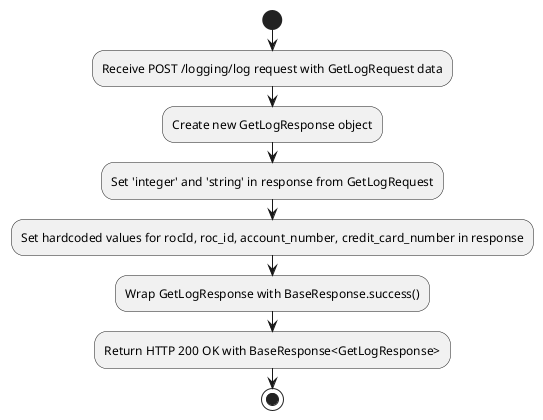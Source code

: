 @startuml
start
:Receive POST /logging/log request with GetLogRequest data;
:Create new GetLogResponse object;
:Set 'integer' and 'string' in response from GetLogRequest;
:Set hardcoded values for rocId, roc_id, account_number, credit_card_number in response;
:Wrap GetLogResponse with BaseResponse.success();
:Return HTTP 200 OK with BaseResponse<GetLogResponse>;
stop
@enduml
